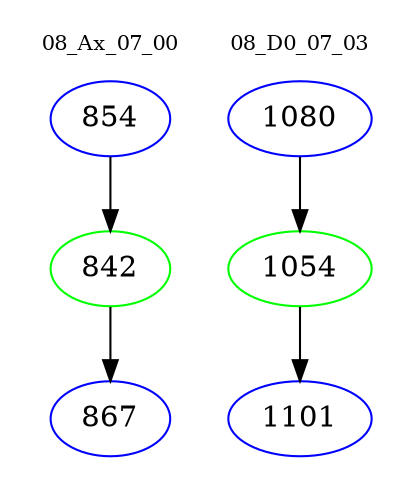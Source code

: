 digraph{
subgraph cluster_0 {
color = white
label = "08_Ax_07_00";
fontsize=10;
T0_854 [label="854", color="blue"]
T0_854 -> T0_842 [color="black"]
T0_842 [label="842", color="green"]
T0_842 -> T0_867 [color="black"]
T0_867 [label="867", color="blue"]
}
subgraph cluster_1 {
color = white
label = "08_D0_07_03";
fontsize=10;
T1_1080 [label="1080", color="blue"]
T1_1080 -> T1_1054 [color="black"]
T1_1054 [label="1054", color="green"]
T1_1054 -> T1_1101 [color="black"]
T1_1101 [label="1101", color="blue"]
}
}
